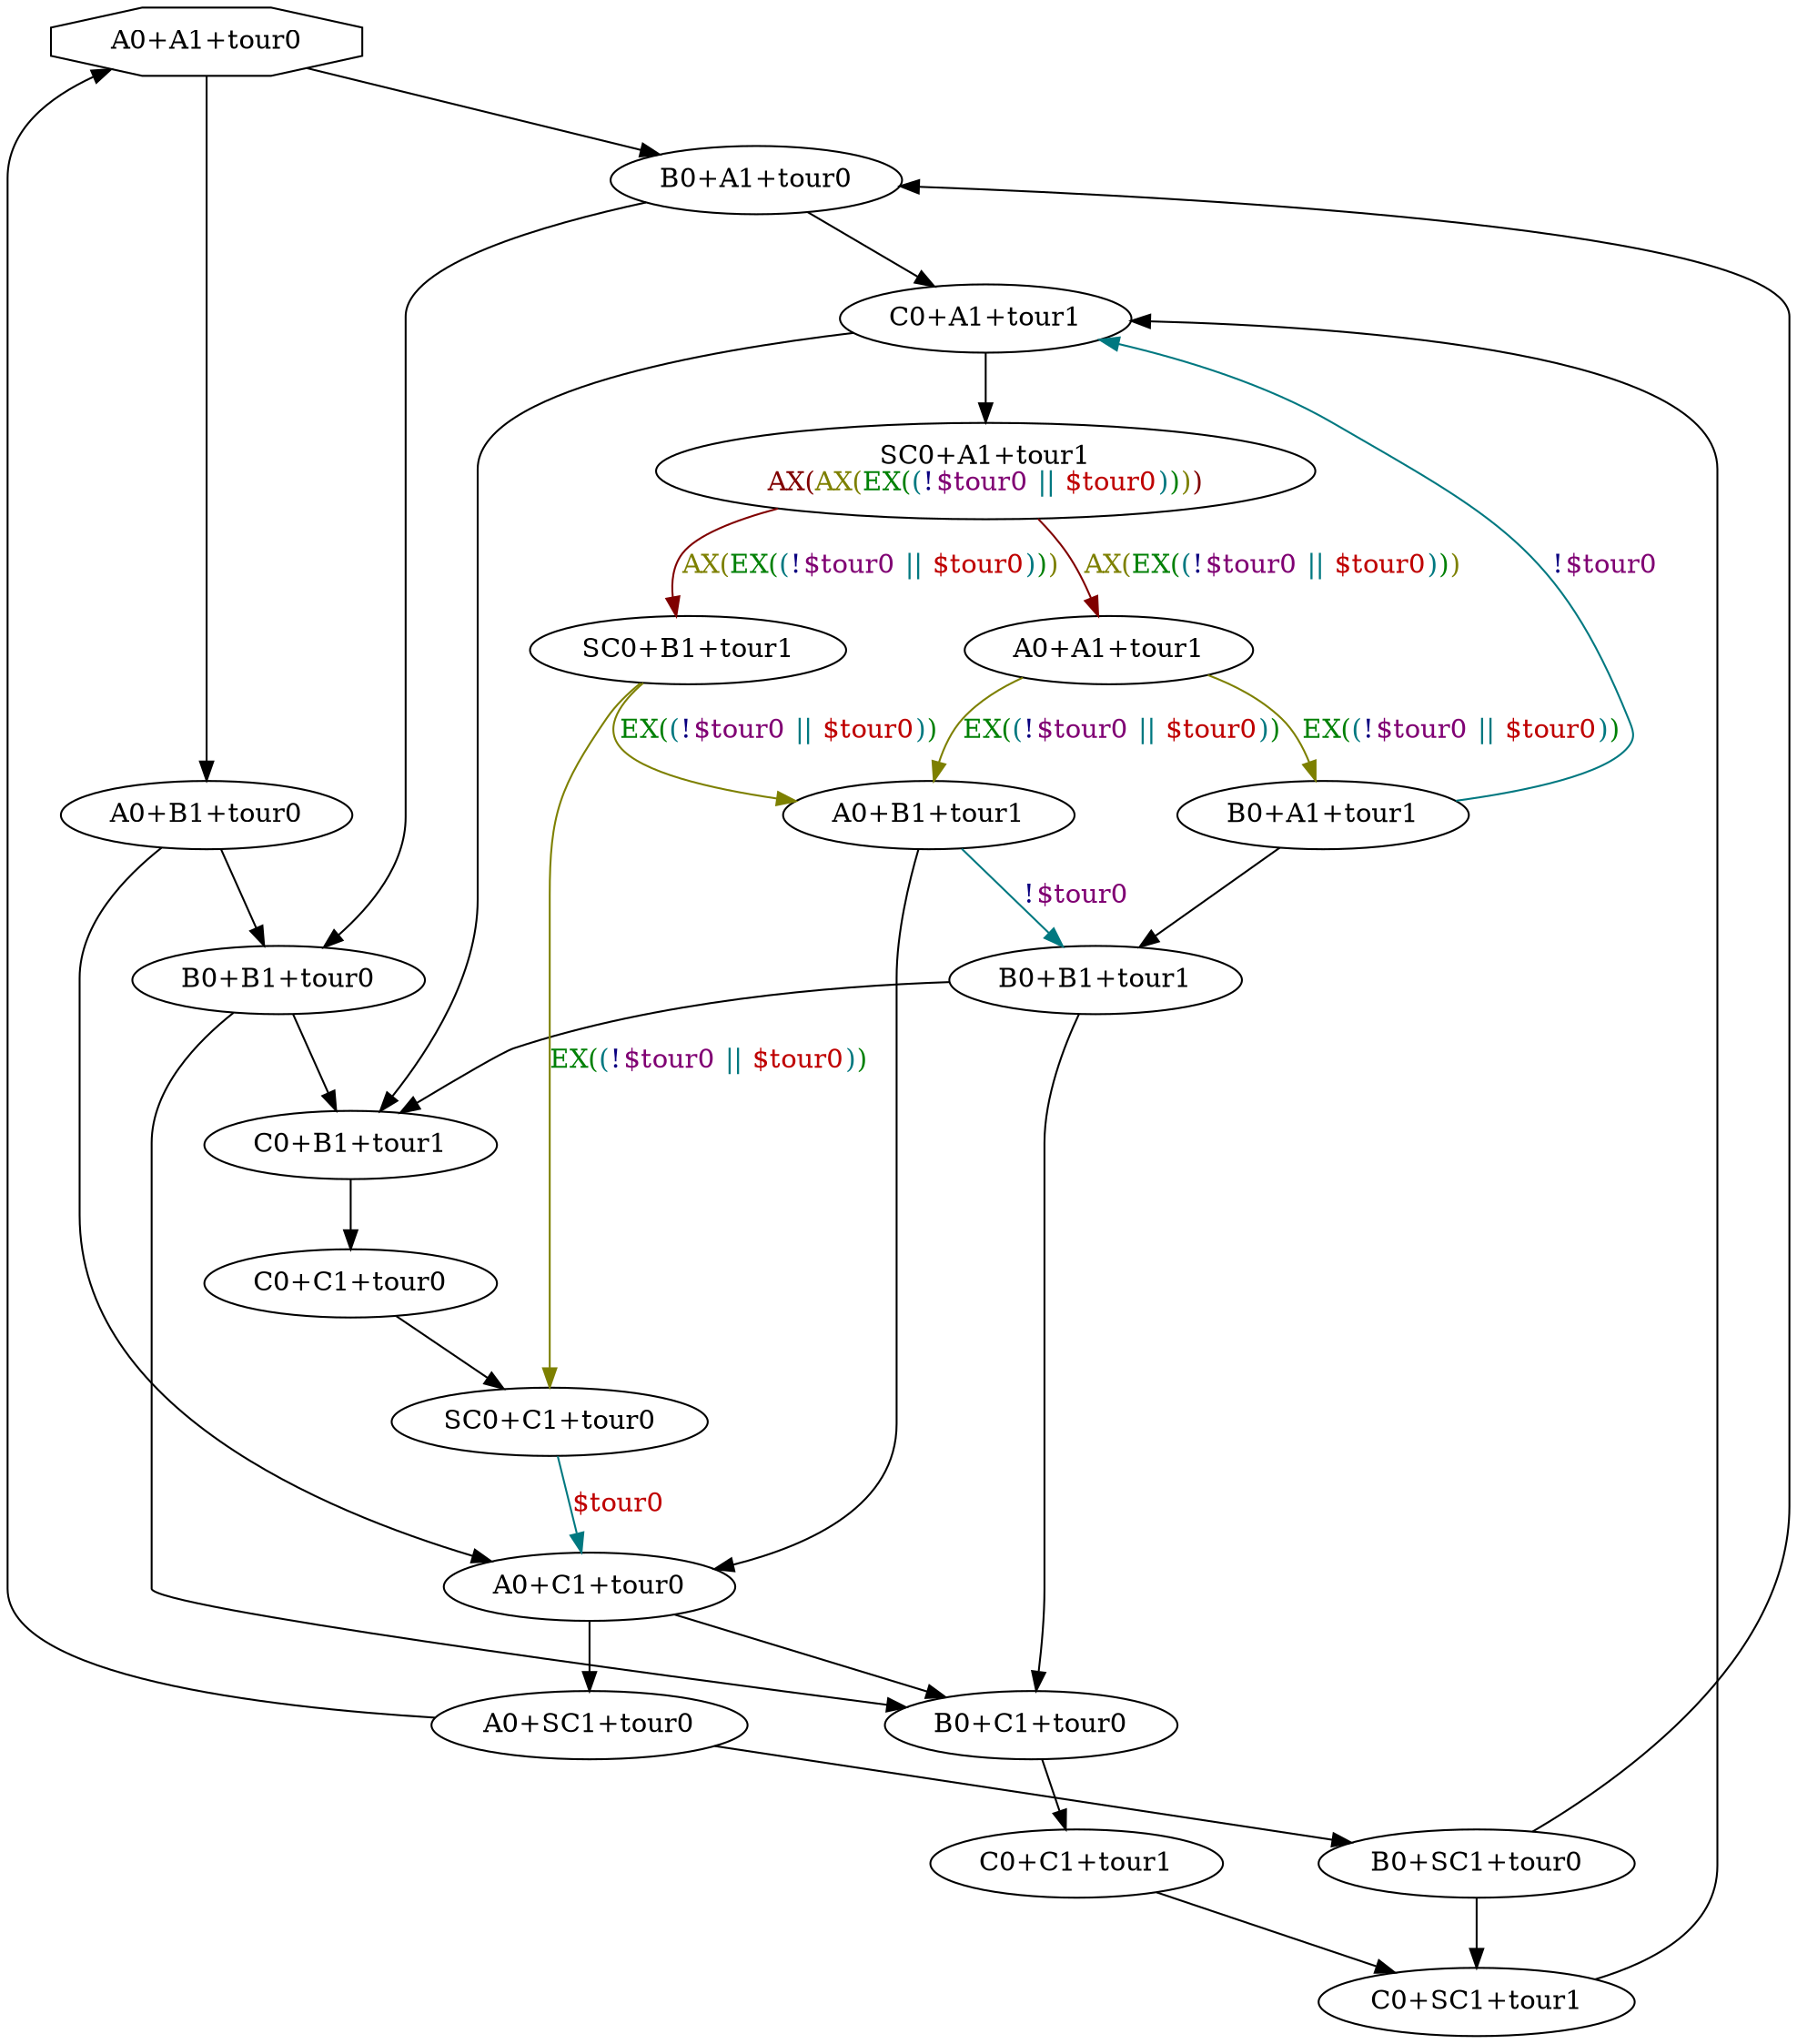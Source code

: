 digraph system {
N0 [label=<A0+A1+tour0>,shape=octagon]
N1 [label=<B0+A1+tour0>]
N2 [label=<C0+A1+tour1>]
N3 [label=<SC0+A1+tour1<BR/><FONT COLOR="0.0 1 0.5">AX(<FONT COLOR="0.17 1 0.5">AX(<FONT COLOR="0.34 1 0.5">EX(<FONT COLOR="0.51 1 0.5">(<FONT COLOR="0.68 1 0.5">!<FONT COLOR="0.85 1 0.5">$tour0</FONT></FONT> || <FONT COLOR="1.02 1 0.75">$tour0</FONT>)</FONT>)</FONT>)</FONT>)</FONT>>]
N4 [label=<A0+A1+tour1>]
N5 [label=<B0+A1+tour1>]
N6 [label=<B0+B1+tour1>]
N7 [label=<C0+B1+tour1>]
N8 [label=<C0+C1+tour0>]
N9 [label=<SC0+C1+tour0>]
N10 [label=<A0+C1+tour0>]
N11 [label=<B0+C1+tour0>]
N12 [label=<C0+C1+tour1>]
N13 [label=<C0+SC1+tour1>]
N14 [label=<A0+SC1+tour0>]
N15 [label=<B0+SC1+tour0>]
N16 [label=<A0+B1+tour1>]
N17 [label=<SC0+B1+tour1>]
N18 [label=<B0+B1+tour0>]
N19 [label=<A0+B1+tour0>]
N0 -> N1
N0 -> N19
N1 -> N2
N1 -> N18
N2 -> N3
N2 -> N7
N5 -> N6
N6 -> N7
N6 -> N11
N7 -> N8
N8 -> N9
N10 -> N11
N10 -> N14
N11 -> N12
N12 -> N13
N13 -> N2
N14 -> N15
N14 -> N0
N15 -> N13
N15 -> N1
N16 -> N10
N18 -> N7
N18 -> N11
N19 -> N18
N19 -> N10
N9 -> N10 [color="0.51 1 0.5",label=<<FONT COLOR="1.02 1 0.75">$tour0</FONT>>]
N16 -> N6 [color="0.51 1 0.5",label=<<FONT COLOR="0.68 1 0.5">!<FONT COLOR="0.85 1 0.5">$tour0</FONT></FONT>>]
N4 -> N5 [color="0.17 1 0.5",label=<<FONT COLOR="0.34 1 0.5">EX(<FONT COLOR="0.51 1 0.5">(<FONT COLOR="0.68 1 0.5">!<FONT COLOR="0.85 1 0.5">$tour0</FONT></FONT> || <FONT COLOR="1.02 1 0.75">$tour0</FONT>)</FONT>)</FONT>>]
N17 -> N16 [color="0.17 1 0.5",label=<<FONT COLOR="0.34 1 0.5">EX(<FONT COLOR="0.51 1 0.5">(<FONT COLOR="0.68 1 0.5">!<FONT COLOR="0.85 1 0.5">$tour0</FONT></FONT> || <FONT COLOR="1.02 1 0.75">$tour0</FONT>)</FONT>)</FONT>>]
N17 -> N9 [color="0.17 1 0.5",label=<<FONT COLOR="0.34 1 0.5">EX(<FONT COLOR="0.51 1 0.5">(<FONT COLOR="0.68 1 0.5">!<FONT COLOR="0.85 1 0.5">$tour0</FONT></FONT> || <FONT COLOR="1.02 1 0.75">$tour0</FONT>)</FONT>)</FONT>>]
N3 -> N17 [color="0.0 1 0.5",label=<<FONT COLOR="0.17 1 0.5">AX(<FONT COLOR="0.34 1 0.5">EX(<FONT COLOR="0.51 1 0.5">(<FONT COLOR="0.68 1 0.5">!<FONT COLOR="0.85 1 0.5">$tour0</FONT></FONT> || <FONT COLOR="1.02 1 0.75">$tour0</FONT>)</FONT>)</FONT>)</FONT>>]
N4 -> N16 [color="0.17 1 0.5",label=<<FONT COLOR="0.34 1 0.5">EX(<FONT COLOR="0.51 1 0.5">(<FONT COLOR="0.68 1 0.5">!<FONT COLOR="0.85 1 0.5">$tour0</FONT></FONT> || <FONT COLOR="1.02 1 0.75">$tour0</FONT>)</FONT>)</FONT>>]
N3 -> N4 [color="0.0 1 0.5",label=<<FONT COLOR="0.17 1 0.5">AX(<FONT COLOR="0.34 1 0.5">EX(<FONT COLOR="0.51 1 0.5">(<FONT COLOR="0.68 1 0.5">!<FONT COLOR="0.85 1 0.5">$tour0</FONT></FONT> || <FONT COLOR="1.02 1 0.75">$tour0</FONT>)</FONT>)</FONT>)</FONT>>]
N5 -> N2 [color="0.51 1 0.5",label=<<FONT COLOR="0.68 1 0.5">!<FONT COLOR="0.85 1 0.5">$tour0</FONT></FONT>>]
}

